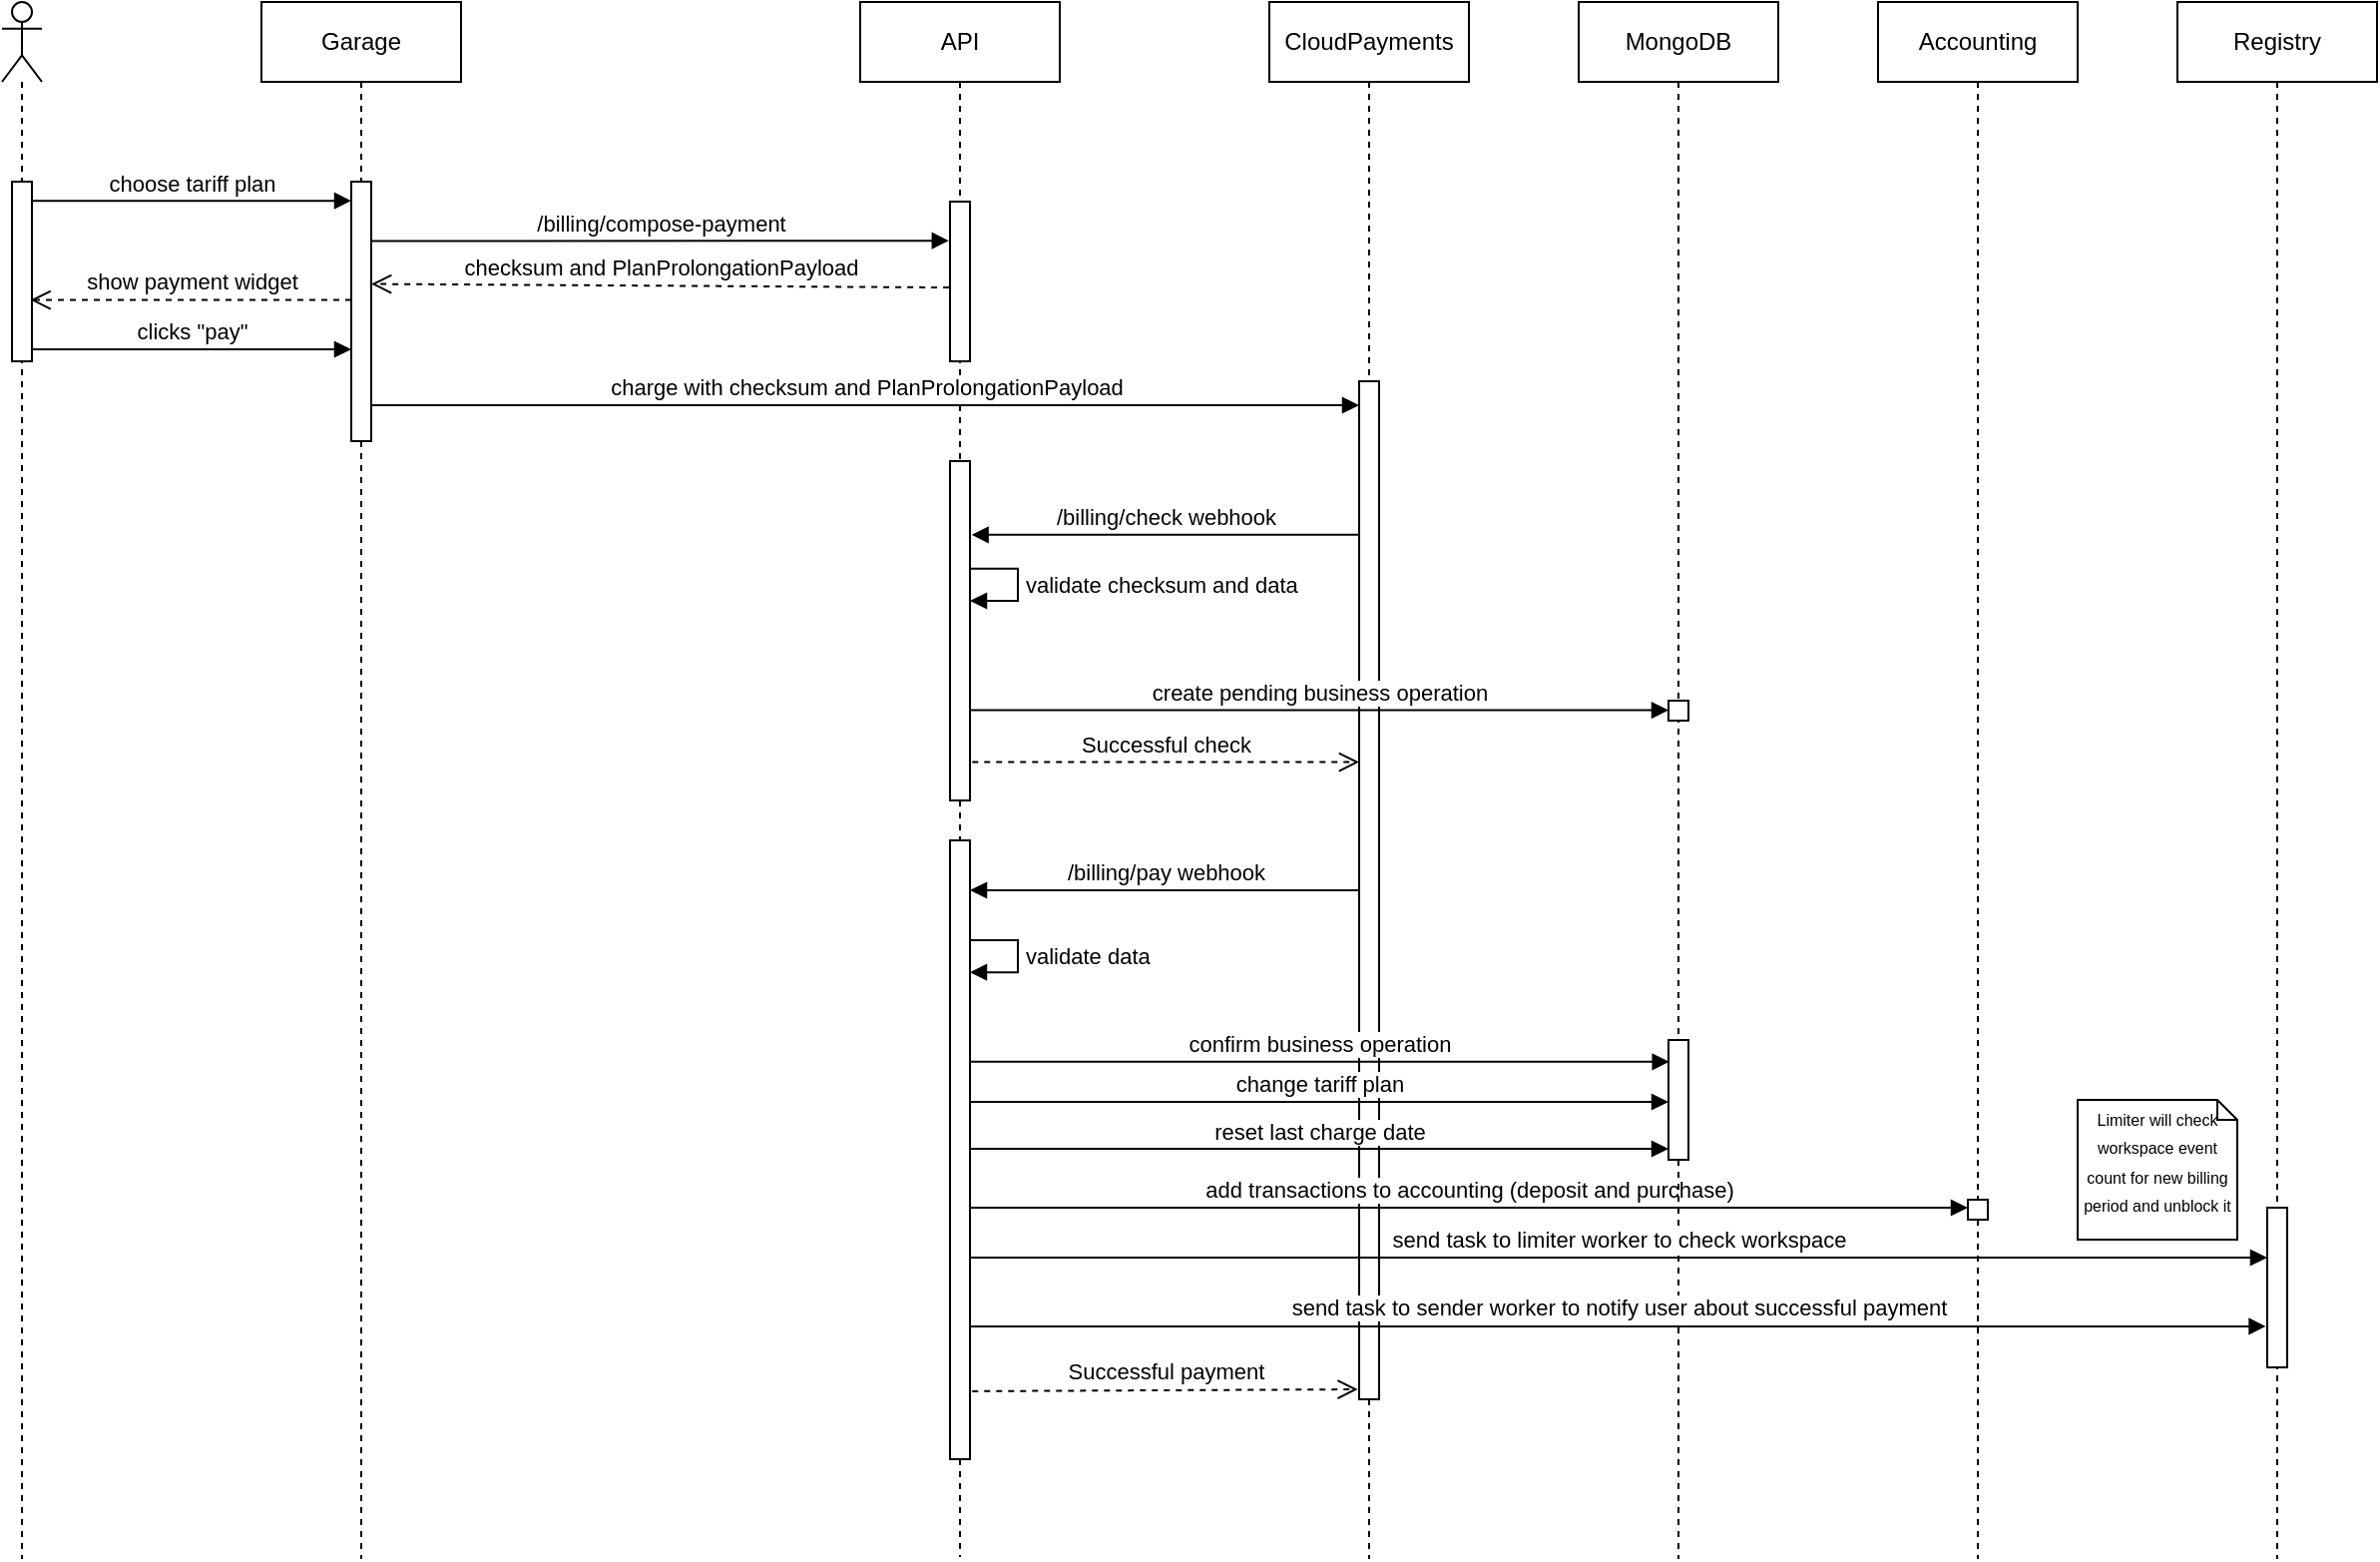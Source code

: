 <mxfile version="14.4.3" type="device"><diagram id="SGqBYDuYEn4HHE2psc6_" name="Page-1"><mxGraphModel dx="1395" dy="791" grid="1" gridSize="10" guides="1" tooltips="1" connect="1" arrows="1" fold="1" page="1" pageScale="1" pageWidth="827" pageHeight="1169" math="0" shadow="0"><root><mxCell id="0"/><mxCell id="1" parent="0"/><mxCell id="_r0UJndu-pbUVypEyLiZ-1" value="" style="shape=umlLifeline;participant=umlActor;perimeter=lifelinePerimeter;whiteSpace=wrap;html=1;container=1;collapsible=0;recursiveResize=0;verticalAlign=top;spacingTop=36;outlineConnect=0;" parent="1" vertex="1"><mxGeometry x="90" y="260" width="20" height="780" as="geometry"/></mxCell><mxCell id="_r0UJndu-pbUVypEyLiZ-4" value="" style="html=1;points=[];perimeter=orthogonalPerimeter;" parent="_r0UJndu-pbUVypEyLiZ-1" vertex="1"><mxGeometry x="5" y="90" width="10" height="90" as="geometry"/></mxCell><mxCell id="_r0UJndu-pbUVypEyLiZ-2" value="Garage" style="shape=umlLifeline;perimeter=lifelinePerimeter;whiteSpace=wrap;html=1;container=1;collapsible=0;recursiveResize=0;outlineConnect=0;" parent="1" vertex="1"><mxGeometry x="220" y="260" width="100" height="780" as="geometry"/></mxCell><mxCell id="_r0UJndu-pbUVypEyLiZ-6" value="" style="html=1;points=[];perimeter=orthogonalPerimeter;" parent="_r0UJndu-pbUVypEyLiZ-2" vertex="1"><mxGeometry x="45" y="90" width="10" height="130" as="geometry"/></mxCell><mxCell id="_r0UJndu-pbUVypEyLiZ-3" value="CloudPayments" style="shape=umlLifeline;perimeter=lifelinePerimeter;whiteSpace=wrap;html=1;container=1;collapsible=0;recursiveResize=0;outlineConnect=0;" parent="1" vertex="1"><mxGeometry x="725" y="260" width="100" height="780" as="geometry"/></mxCell><mxCell id="_r0UJndu-pbUVypEyLiZ-14" value="" style="html=1;points=[];perimeter=orthogonalPerimeter;" parent="_r0UJndu-pbUVypEyLiZ-3" vertex="1"><mxGeometry x="45" y="190" width="10" height="510" as="geometry"/></mxCell><mxCell id="_r0UJndu-pbUVypEyLiZ-7" value="API" style="shape=umlLifeline;perimeter=lifelinePerimeter;whiteSpace=wrap;html=1;container=1;collapsible=0;recursiveResize=0;outlineConnect=0;" parent="1" vertex="1"><mxGeometry x="520" y="260" width="100" height="779" as="geometry"/></mxCell><mxCell id="_r0UJndu-pbUVypEyLiZ-9" value="" style="html=1;points=[];perimeter=orthogonalPerimeter;" parent="_r0UJndu-pbUVypEyLiZ-7" vertex="1"><mxGeometry x="45" y="100" width="10" height="80" as="geometry"/></mxCell><mxCell id="_r0UJndu-pbUVypEyLiZ-16" value="" style="html=1;points=[];perimeter=orthogonalPerimeter;" parent="_r0UJndu-pbUVypEyLiZ-7" vertex="1"><mxGeometry x="45" y="230" width="10" height="170" as="geometry"/></mxCell><mxCell id="_r0UJndu-pbUVypEyLiZ-19" value="validate checksum and data" style="edgeStyle=orthogonalEdgeStyle;html=1;align=left;spacingLeft=2;endArrow=block;rounded=0;exitX=1.01;exitY=0.317;exitDx=0;exitDy=0;exitPerimeter=0;" parent="_r0UJndu-pbUVypEyLiZ-7" source="_r0UJndu-pbUVypEyLiZ-16" target="_r0UJndu-pbUVypEyLiZ-16" edge="1"><mxGeometry relative="1" as="geometry"><mxPoint x="59" y="345" as="sourcePoint"/><Array as="points"><mxPoint x="79" y="284"/><mxPoint x="79" y="300"/></Array><mxPoint x="55" y="330" as="targetPoint"/></mxGeometry></mxCell><mxCell id="_r0UJndu-pbUVypEyLiZ-22" value="" style="html=1;points=[];perimeter=orthogonalPerimeter;" parent="_r0UJndu-pbUVypEyLiZ-7" vertex="1"><mxGeometry x="45" y="420" width="10" height="310" as="geometry"/></mxCell><mxCell id="_r0UJndu-pbUVypEyLiZ-29" value="&lt;span style=&quot;text-align: left&quot;&gt;create pending business operation&lt;/span&gt;" style="html=1;verticalAlign=bottom;endArrow=block;" parent="_r0UJndu-pbUVypEyLiZ-7" target="_r0UJndu-pbUVypEyLiZ-28" edge="1"><mxGeometry width="80" relative="1" as="geometry"><mxPoint x="55" y="354.76" as="sourcePoint"/><mxPoint x="350" y="355" as="targetPoint"/></mxGeometry></mxCell><mxCell id="_r0UJndu-pbUVypEyLiZ-33" value="&lt;span style=&quot;text-align: left&quot;&gt;add transactions to accounting (&lt;/span&gt;deposit and purchase)" style="html=1;verticalAlign=bottom;endArrow=block;" parent="_r0UJndu-pbUVypEyLiZ-7" edge="1"><mxGeometry width="80" relative="1" as="geometry"><mxPoint x="55" y="604" as="sourcePoint"/><mxPoint x="555" y="604" as="targetPoint"/></mxGeometry></mxCell><mxCell id="_r0UJndu-pbUVypEyLiZ-5" value="choose tariff plan" style="html=1;verticalAlign=bottom;endArrow=block;exitX=1.001;exitY=0.145;exitDx=0;exitDy=0;exitPerimeter=0;" parent="1" edge="1"><mxGeometry width="80" relative="1" as="geometry"><mxPoint x="105.01" y="359.6" as="sourcePoint"/><mxPoint x="265" y="359.6" as="targetPoint"/></mxGeometry></mxCell><mxCell id="_r0UJndu-pbUVypEyLiZ-8" value="/billing/compose-payment" style="html=1;verticalAlign=bottom;endArrow=block;exitX=1.046;exitY=0.229;exitDx=0;exitDy=0;exitPerimeter=0;entryX=-0.058;entryY=0.245;entryDx=0;entryDy=0;entryPerimeter=0;" parent="1" source="_r0UJndu-pbUVypEyLiZ-6" target="_r0UJndu-pbUVypEyLiZ-9" edge="1"><mxGeometry width="80" relative="1" as="geometry"><mxPoint x="280" y="380" as="sourcePoint"/><mxPoint x="370" y="380" as="targetPoint"/></mxGeometry></mxCell><mxCell id="_r0UJndu-pbUVypEyLiZ-10" value="checksum and PlanProlongationPayload" style="html=1;verticalAlign=bottom;endArrow=open;dashed=1;endSize=8;exitX=-0.042;exitY=0.869;exitDx=0;exitDy=0;exitPerimeter=0;entryX=1.006;entryY=0.602;entryDx=0;entryDy=0;entryPerimeter=0;jumpStyle=none;fixDash=0;orthogonalLoop=0;flowAnimation=0;comic=0;metaEdit=0;" parent="1" edge="1"><mxGeometry relative="1" as="geometry"><mxPoint x="564.58" y="403.02" as="sourcePoint"/><mxPoint x="275.06" y="401.26" as="targetPoint"/></mxGeometry></mxCell><mxCell id="_r0UJndu-pbUVypEyLiZ-13" value="charge with checksum and&amp;nbsp;PlanProlongationPayload" style="html=1;verticalAlign=bottom;endArrow=block;" parent="1" edge="1"><mxGeometry width="80" relative="1" as="geometry"><mxPoint x="275.0" y="462" as="sourcePoint"/><mxPoint x="770" y="462" as="targetPoint"/></mxGeometry></mxCell><mxCell id="_r0UJndu-pbUVypEyLiZ-17" value="/billing/check webhook" style="html=1;verticalAlign=bottom;endArrow=block;entryX=1.081;entryY=0.217;entryDx=0;entryDy=0;entryPerimeter=0;" parent="1" source="_r0UJndu-pbUVypEyLiZ-14" target="_r0UJndu-pbUVypEyLiZ-16" edge="1"><mxGeometry width="80" relative="1" as="geometry"><mxPoint x="760.2" y="526.25" as="sourcePoint"/><mxPoint x="570.024" y="526.25" as="targetPoint"/></mxGeometry></mxCell><mxCell id="_r0UJndu-pbUVypEyLiZ-20" value="Successful check" style="html=1;verticalAlign=bottom;endArrow=open;dashed=1;endSize=8;exitX=1.114;exitY=0.887;exitDx=0;exitDy=0;exitPerimeter=0;" parent="1" source="_r0UJndu-pbUVypEyLiZ-16" target="_r0UJndu-pbUVypEyLiZ-14" edge="1"><mxGeometry relative="1" as="geometry"><mxPoint x="710" y="660" as="sourcePoint"/><mxPoint x="630" y="660" as="targetPoint"/></mxGeometry></mxCell><mxCell id="_r0UJndu-pbUVypEyLiZ-21" value="/billing/pay webhook" style="html=1;verticalAlign=bottom;endArrow=block;" parent="1" source="_r0UJndu-pbUVypEyLiZ-14" target="_r0UJndu-pbUVypEyLiZ-22" edge="1"><mxGeometry width="80" relative="1" as="geometry"><mxPoint x="730" y="707" as="sourcePoint"/><mxPoint x="640" y="700" as="targetPoint"/></mxGeometry></mxCell><mxCell id="_r0UJndu-pbUVypEyLiZ-24" value="Successful payment" style="html=1;verticalAlign=bottom;endArrow=open;dashed=1;endSize=8;exitX=1.114;exitY=0.887;exitDx=0;exitDy=0;exitPerimeter=0;entryX=-0.067;entryY=0.463;entryDx=0;entryDy=0;entryPerimeter=0;" parent="1" edge="1"><mxGeometry relative="1" as="geometry"><mxPoint x="576.14" y="955.96" as="sourcePoint"/><mxPoint x="769.33" y="955.0" as="targetPoint"/></mxGeometry></mxCell><mxCell id="_r0UJndu-pbUVypEyLiZ-25" value="MongoDB" style="shape=umlLifeline;perimeter=lifelinePerimeter;whiteSpace=wrap;html=1;container=1;collapsible=0;recursiveResize=0;outlineConnect=0;" parent="1" vertex="1"><mxGeometry x="880" y="260" width="100" height="780" as="geometry"/></mxCell><mxCell id="_r0UJndu-pbUVypEyLiZ-28" value="" style="html=1;points=[];perimeter=orthogonalPerimeter;" parent="_r0UJndu-pbUVypEyLiZ-25" vertex="1"><mxGeometry x="45" y="350" width="10" height="10" as="geometry"/></mxCell><mxCell id="_r0UJndu-pbUVypEyLiZ-30" value="" style="html=1;points=[];perimeter=orthogonalPerimeter;" parent="_r0UJndu-pbUVypEyLiZ-25" vertex="1"><mxGeometry x="45" y="520" width="10" height="60" as="geometry"/></mxCell><mxCell id="_r0UJndu-pbUVypEyLiZ-26" value="Accounting" style="shape=umlLifeline;perimeter=lifelinePerimeter;whiteSpace=wrap;html=1;container=1;collapsible=0;recursiveResize=0;outlineConnect=0;" parent="1" vertex="1"><mxGeometry x="1030" y="260" width="100" height="780" as="geometry"/></mxCell><mxCell id="_r0UJndu-pbUVypEyLiZ-34" value="" style="html=1;points=[];perimeter=orthogonalPerimeter;" parent="_r0UJndu-pbUVypEyLiZ-26" vertex="1"><mxGeometry x="45" y="600" width="10" height="10" as="geometry"/></mxCell><mxCell id="_r0UJndu-pbUVypEyLiZ-27" value="Registry" style="shape=umlLifeline;perimeter=lifelinePerimeter;whiteSpace=wrap;html=1;container=1;collapsible=0;recursiveResize=0;outlineConnect=0;" parent="1" vertex="1"><mxGeometry x="1180" y="260" width="100" height="780" as="geometry"/></mxCell><mxCell id="_r0UJndu-pbUVypEyLiZ-36" value="" style="html=1;points=[];perimeter=orthogonalPerimeter;" parent="_r0UJndu-pbUVypEyLiZ-27" vertex="1"><mxGeometry x="45" y="604" width="10" height="80" as="geometry"/></mxCell><mxCell id="_r0UJndu-pbUVypEyLiZ-31" value="confirm business operation" style="html=1;verticalAlign=bottom;endArrow=block;entryX=0.033;entryY=0.536;entryDx=0;entryDy=0;entryPerimeter=0;" parent="1" edge="1"><mxGeometry width="80" relative="1" as="geometry"><mxPoint x="575" y="790.88" as="sourcePoint"/><mxPoint x="925.33" y="790.88" as="targetPoint"/></mxGeometry></mxCell><mxCell id="_r0UJndu-pbUVypEyLiZ-35" value="&lt;span style=&quot;text-align: left&quot;&gt;send task to sender worker to notify user about&amp;nbsp;successful payment&lt;/span&gt;" style="html=1;verticalAlign=bottom;endArrow=block;entryX=-0.071;entryY=0.843;entryDx=0;entryDy=0;entryPerimeter=0;" parent="1" edge="1"><mxGeometry width="80" relative="1" as="geometry"><mxPoint x="575" y="923.44" as="sourcePoint"/><mxPoint x="1224.29" y="923.44" as="targetPoint"/></mxGeometry></mxCell><mxCell id="_r0UJndu-pbUVypEyLiZ-37" value="send task to limiter worker to check workspace" style="html=1;verticalAlign=bottom;endArrow=block;" parent="1" edge="1"><mxGeometry width="80" relative="1" as="geometry"><mxPoint x="575" y="889" as="sourcePoint"/><mxPoint x="1225" y="889" as="targetPoint"/></mxGeometry></mxCell><mxCell id="_r0UJndu-pbUVypEyLiZ-38" value="change tariff plan" style="html=1;verticalAlign=bottom;endArrow=block;" parent="1" edge="1"><mxGeometry width="80" relative="1" as="geometry"><mxPoint x="575" y="811" as="sourcePoint"/><mxPoint x="925" y="811" as="targetPoint"/></mxGeometry></mxCell><mxCell id="_r0UJndu-pbUVypEyLiZ-39" value="reset last charge date" style="html=1;verticalAlign=bottom;endArrow=block;" parent="1" edge="1"><mxGeometry width="80" relative="1" as="geometry"><mxPoint x="575" y="834.5" as="sourcePoint"/><mxPoint x="925" y="834.5" as="targetPoint"/></mxGeometry></mxCell><mxCell id="_r0UJndu-pbUVypEyLiZ-40" value="show payment widget" style="html=1;verticalAlign=bottom;endArrow=open;dashed=1;endSize=8;entryX=0.929;entryY=0.866;entryDx=0;entryDy=0;entryPerimeter=0;" parent="1" edge="1"><mxGeometry relative="1" as="geometry"><mxPoint x="265" y="409.28" as="sourcePoint"/><mxPoint x="104.29" y="409.28" as="targetPoint"/></mxGeometry></mxCell><mxCell id="_r0UJndu-pbUVypEyLiZ-41" value="clicks &quot;pay&quot;" style="html=1;verticalAlign=bottom;endArrow=block;" parent="1" edge="1"><mxGeometry width="80" relative="1" as="geometry"><mxPoint x="105" y="434" as="sourcePoint"/><mxPoint x="265" y="434" as="targetPoint"/></mxGeometry></mxCell><mxCell id="_r0UJndu-pbUVypEyLiZ-43" value="&lt;font style=&quot;font-size: 8px&quot;&gt;Limiter will check workspace event count for new billing period and unblock it&lt;/font&gt;" style="shape=note2;boundedLbl=1;size=10;verticalAlign=top;align=center;html=1;whiteSpace=wrap;dropTarget=0;container=0;autosize=0;fixDash=0;movableLabel=1;" parent="1" vertex="1"><mxGeometry x="1130" y="810" width="80" height="70" as="geometry"><mxPoint y="-15" as="offset"/></mxGeometry></mxCell><mxCell id="_r0UJndu-pbUVypEyLiZ-44" value="validate data" style="edgeStyle=orthogonalEdgeStyle;html=1;align=left;spacingLeft=2;endArrow=block;rounded=0;exitX=1.01;exitY=0.317;exitDx=0;exitDy=0;exitPerimeter=0;" parent="1" edge="1"><mxGeometry relative="1" as="geometry"><mxPoint x="575.1" y="730" as="sourcePoint"/><Array as="points"><mxPoint x="599" y="730.11"/><mxPoint x="599" y="746.11"/></Array><mxPoint x="575" y="746.11" as="targetPoint"/></mxGeometry></mxCell></root></mxGraphModel></diagram></mxfile>